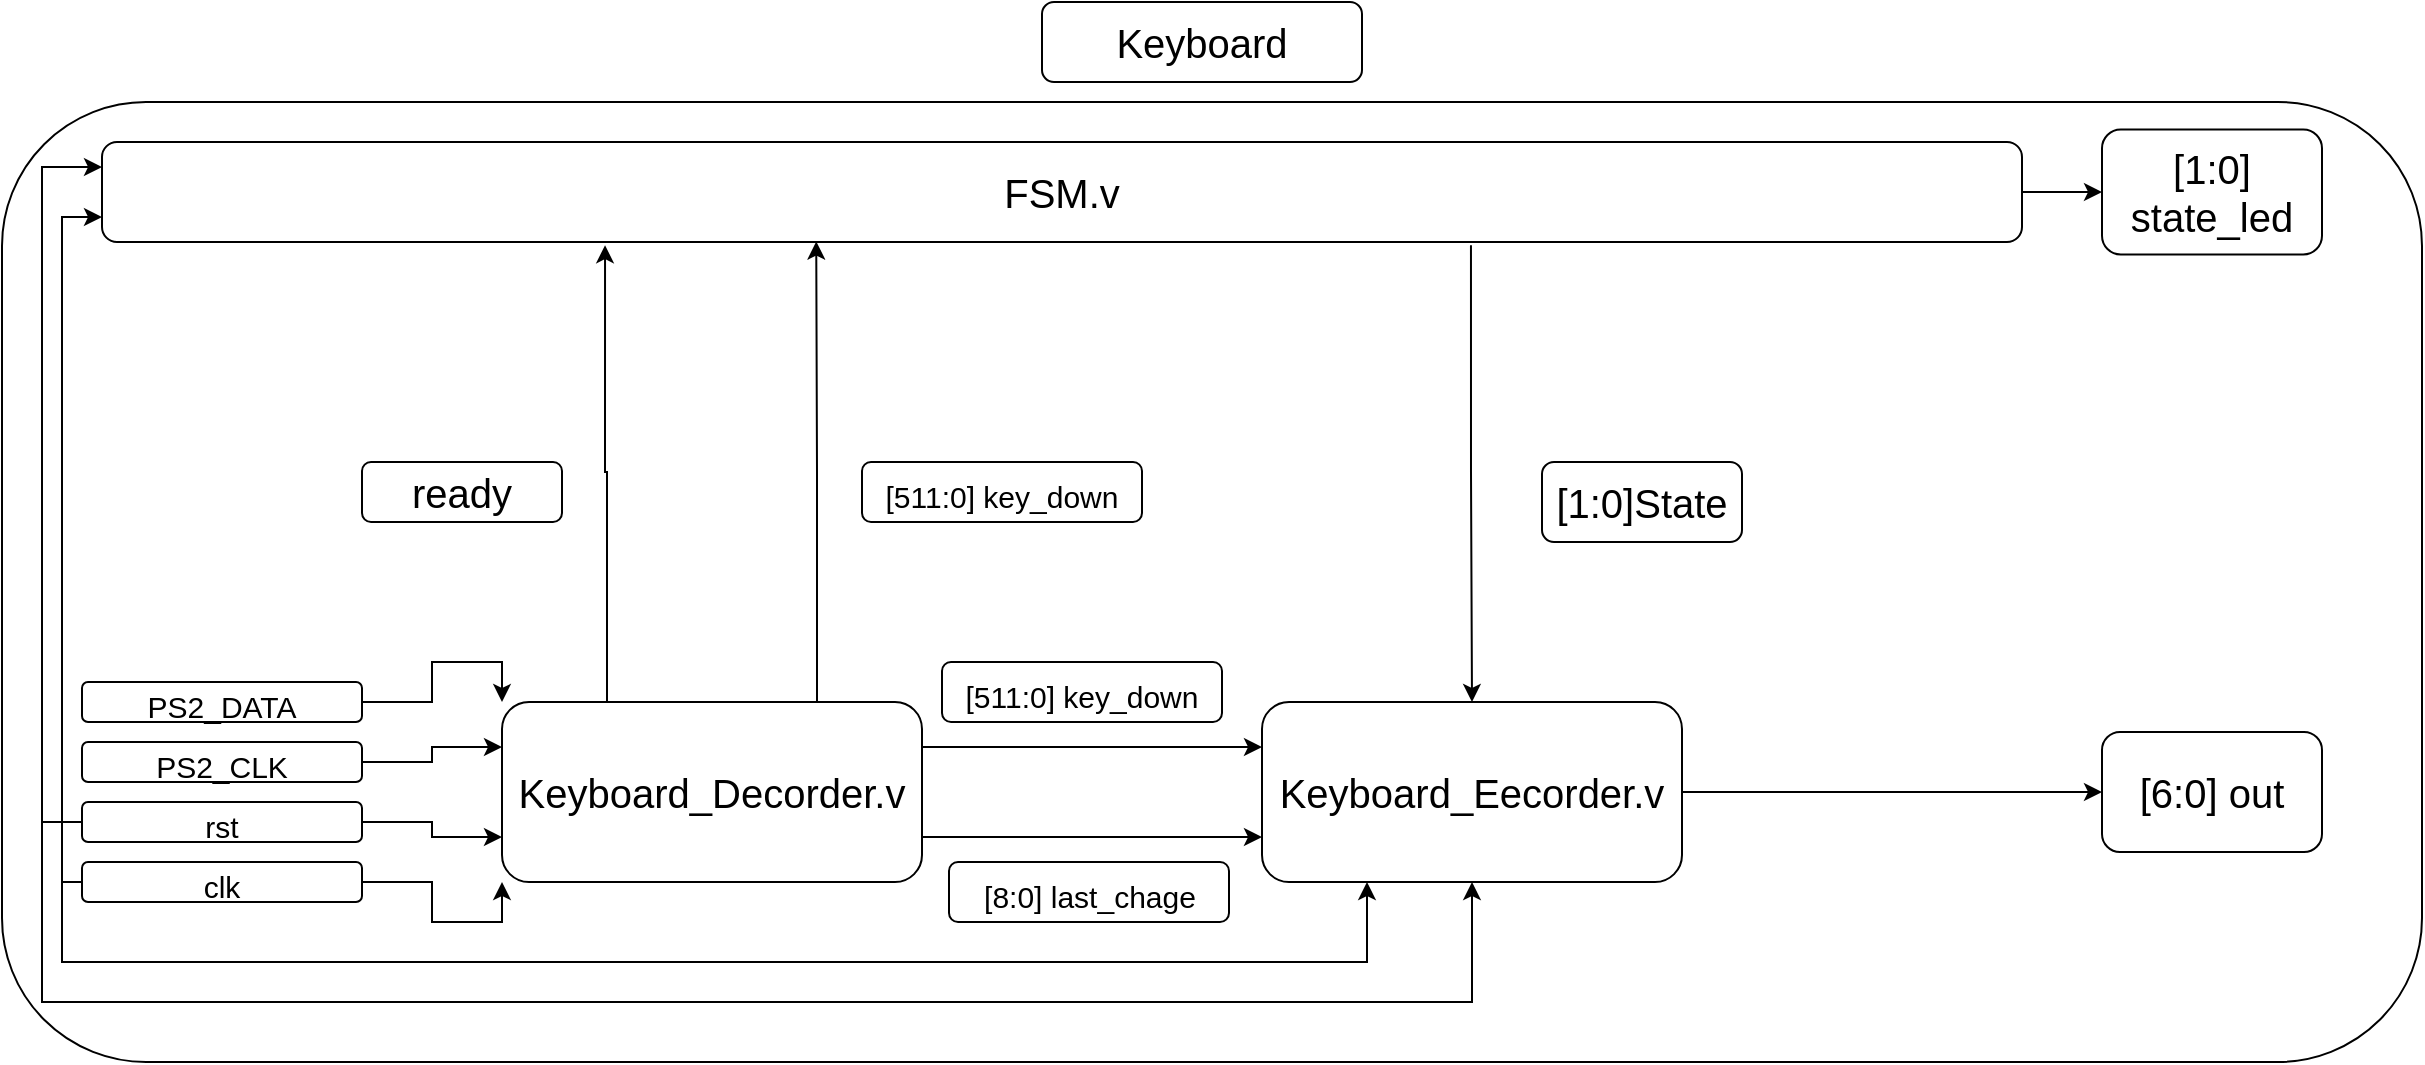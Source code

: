 <mxfile version="18.0.1" type="github">
  <diagram id="QZQpPddpmSzT3fzL9XTm" name="Page-1">
    <mxGraphModel dx="2243" dy="1780" grid="1" gridSize="10" guides="1" tooltips="1" connect="1" arrows="1" fold="1" page="1" pageScale="1" pageWidth="827" pageHeight="1169" math="0" shadow="0">
      <root>
        <mxCell id="0" />
        <mxCell id="1" parent="0" />
        <mxCell id="EQFlxWpcimwpdiXNzLMz-100" value="" style="rounded=1;whiteSpace=wrap;html=1;fontSize=20;" vertex="1" parent="1">
          <mxGeometry x="-130" y="-180" width="1210" height="480" as="geometry" />
        </mxCell>
        <mxCell id="EQFlxWpcimwpdiXNzLMz-2" style="edgeStyle=orthogonalEdgeStyle;rounded=0;orthogonalLoop=1;jettySize=auto;html=1;exitX=1;exitY=0.25;exitDx=0;exitDy=0;entryX=0;entryY=0.25;entryDx=0;entryDy=0;fontSize=20;" edge="1" parent="1" source="EQFlxWpcimwpdiXNzLMz-5" target="EQFlxWpcimwpdiXNzLMz-9">
          <mxGeometry relative="1" as="geometry" />
        </mxCell>
        <mxCell id="EQFlxWpcimwpdiXNzLMz-3" style="edgeStyle=orthogonalEdgeStyle;rounded=0;orthogonalLoop=1;jettySize=auto;html=1;exitX=1;exitY=0.75;exitDx=0;exitDy=0;entryX=0;entryY=0.75;entryDx=0;entryDy=0;fontSize=20;" edge="1" parent="1" source="EQFlxWpcimwpdiXNzLMz-5" target="EQFlxWpcimwpdiXNzLMz-9">
          <mxGeometry relative="1" as="geometry" />
        </mxCell>
        <mxCell id="EQFlxWpcimwpdiXNzLMz-97" style="edgeStyle=orthogonalEdgeStyle;rounded=0;orthogonalLoop=1;jettySize=auto;html=1;exitX=0.25;exitY=0;exitDx=0;exitDy=0;fontSize=20;entryX=0.262;entryY=1.032;entryDx=0;entryDy=0;entryPerimeter=0;" edge="1" parent="1" source="EQFlxWpcimwpdiXNzLMz-5" target="EQFlxWpcimwpdiXNzLMz-74">
          <mxGeometry relative="1" as="geometry">
            <mxPoint x="173" y="-120" as="targetPoint" />
          </mxGeometry>
        </mxCell>
        <mxCell id="EQFlxWpcimwpdiXNzLMz-99" style="edgeStyle=orthogonalEdgeStyle;rounded=0;orthogonalLoop=1;jettySize=auto;html=1;exitX=0.75;exitY=0;exitDx=0;exitDy=0;entryX=0.372;entryY=0.995;entryDx=0;entryDy=0;entryPerimeter=0;fontSize=20;" edge="1" parent="1" source="EQFlxWpcimwpdiXNzLMz-5" target="EQFlxWpcimwpdiXNzLMz-74">
          <mxGeometry relative="1" as="geometry" />
        </mxCell>
        <mxCell id="EQFlxWpcimwpdiXNzLMz-5" value="&lt;font style=&quot;font-size: 20px&quot;&gt;Keyboard_Decorder.v&lt;/font&gt;" style="rounded=1;whiteSpace=wrap;html=1;" vertex="1" parent="1">
          <mxGeometry x="120" y="120" width="210" height="90" as="geometry" />
        </mxCell>
        <mxCell id="EQFlxWpcimwpdiXNzLMz-88" value="" style="edgeStyle=orthogonalEdgeStyle;rounded=0;orthogonalLoop=1;jettySize=auto;html=1;" edge="1" parent="1" source="EQFlxWpcimwpdiXNzLMz-9" target="EQFlxWpcimwpdiXNzLMz-87">
          <mxGeometry relative="1" as="geometry" />
        </mxCell>
        <mxCell id="EQFlxWpcimwpdiXNzLMz-9" value="&lt;span style=&quot;font-size: 20px&quot;&gt;Keyboard_Eecorder.v&lt;/span&gt;" style="whiteSpace=wrap;html=1;rounded=1;" vertex="1" parent="1">
          <mxGeometry x="500" y="120" width="210" height="90" as="geometry" />
        </mxCell>
        <mxCell id="EQFlxWpcimwpdiXNzLMz-10" value="&lt;font style=&quot;font-size: 15px&quot;&gt;[511:0] key_down&lt;/font&gt;" style="rounded=1;whiteSpace=wrap;html=1;fontSize=20;" vertex="1" parent="1">
          <mxGeometry x="340" y="100" width="140" height="30" as="geometry" />
        </mxCell>
        <mxCell id="EQFlxWpcimwpdiXNzLMz-11" value="&lt;font style=&quot;font-size: 15px&quot;&gt;[8:0] last_chage&lt;/font&gt;" style="rounded=1;whiteSpace=wrap;html=1;fontSize=20;" vertex="1" parent="1">
          <mxGeometry x="343.5" y="200" width="140" height="30" as="geometry" />
        </mxCell>
        <mxCell id="EQFlxWpcimwpdiXNzLMz-12" style="edgeStyle=orthogonalEdgeStyle;rounded=0;orthogonalLoop=1;jettySize=auto;html=1;exitX=1;exitY=0.5;exitDx=0;exitDy=0;entryX=0;entryY=0;entryDx=0;entryDy=0;fontSize=15;" edge="1" parent="1" source="EQFlxWpcimwpdiXNzLMz-13" target="EQFlxWpcimwpdiXNzLMz-5">
          <mxGeometry relative="1" as="geometry" />
        </mxCell>
        <mxCell id="EQFlxWpcimwpdiXNzLMz-13" value="&lt;span style=&quot;font-size: 15px&quot;&gt;PS2_DATA&lt;/span&gt;" style="rounded=1;whiteSpace=wrap;html=1;fontSize=20;" vertex="1" parent="1">
          <mxGeometry x="-90" y="110" width="140" height="20" as="geometry" />
        </mxCell>
        <mxCell id="EQFlxWpcimwpdiXNzLMz-14" style="edgeStyle=orthogonalEdgeStyle;rounded=0;orthogonalLoop=1;jettySize=auto;html=1;exitX=1;exitY=0.5;exitDx=0;exitDy=0;entryX=0;entryY=0.25;entryDx=0;entryDy=0;fontSize=15;" edge="1" parent="1" source="EQFlxWpcimwpdiXNzLMz-15" target="EQFlxWpcimwpdiXNzLMz-5">
          <mxGeometry relative="1" as="geometry" />
        </mxCell>
        <mxCell id="EQFlxWpcimwpdiXNzLMz-15" value="&lt;span style=&quot;font-size: 15px&quot;&gt;PS2_CLK&lt;/span&gt;" style="rounded=1;whiteSpace=wrap;html=1;fontSize=20;" vertex="1" parent="1">
          <mxGeometry x="-90" y="140" width="140" height="20" as="geometry" />
        </mxCell>
        <mxCell id="EQFlxWpcimwpdiXNzLMz-16" style="edgeStyle=orthogonalEdgeStyle;rounded=0;orthogonalLoop=1;jettySize=auto;html=1;exitX=1;exitY=0.5;exitDx=0;exitDy=0;entryX=0;entryY=0.75;entryDx=0;entryDy=0;fontSize=15;" edge="1" parent="1" source="EQFlxWpcimwpdiXNzLMz-20" target="EQFlxWpcimwpdiXNzLMz-5">
          <mxGeometry relative="1" as="geometry" />
        </mxCell>
        <mxCell id="EQFlxWpcimwpdiXNzLMz-17" style="edgeStyle=orthogonalEdgeStyle;rounded=0;orthogonalLoop=1;jettySize=auto;html=1;exitX=0;exitY=0.5;exitDx=0;exitDy=0;entryX=0.5;entryY=1;entryDx=0;entryDy=0;fontSize=15;" edge="1" parent="1" source="EQFlxWpcimwpdiXNzLMz-20" target="EQFlxWpcimwpdiXNzLMz-9">
          <mxGeometry relative="1" as="geometry">
            <Array as="points">
              <mxPoint x="-110" y="180" />
              <mxPoint x="-110" y="270" />
              <mxPoint x="605" y="270" />
            </Array>
          </mxGeometry>
        </mxCell>
        <mxCell id="EQFlxWpcimwpdiXNzLMz-18" style="edgeStyle=orthogonalEdgeStyle;rounded=0;orthogonalLoop=1;jettySize=auto;html=1;exitX=0;exitY=0.5;exitDx=0;exitDy=0;entryX=0;entryY=0.25;entryDx=0;entryDy=0;fontSize=20;" edge="1" parent="1" source="EQFlxWpcimwpdiXNzLMz-20" target="EQFlxWpcimwpdiXNzLMz-74">
          <mxGeometry relative="1" as="geometry" />
        </mxCell>
        <mxCell id="EQFlxWpcimwpdiXNzLMz-20" value="&lt;span style=&quot;font-size: 15px&quot;&gt;rst&lt;/span&gt;" style="rounded=1;whiteSpace=wrap;html=1;fontSize=20;" vertex="1" parent="1">
          <mxGeometry x="-90" y="170" width="140" height="20" as="geometry" />
        </mxCell>
        <mxCell id="EQFlxWpcimwpdiXNzLMz-21" style="edgeStyle=orthogonalEdgeStyle;rounded=0;orthogonalLoop=1;jettySize=auto;html=1;exitX=1;exitY=0.5;exitDx=0;exitDy=0;entryX=0;entryY=1;entryDx=0;entryDy=0;fontSize=15;" edge="1" parent="1" source="EQFlxWpcimwpdiXNzLMz-25" target="EQFlxWpcimwpdiXNzLMz-5">
          <mxGeometry relative="1" as="geometry" />
        </mxCell>
        <mxCell id="EQFlxWpcimwpdiXNzLMz-22" style="edgeStyle=orthogonalEdgeStyle;rounded=0;orthogonalLoop=1;jettySize=auto;html=1;exitX=0;exitY=0.5;exitDx=0;exitDy=0;entryX=0.25;entryY=1;entryDx=0;entryDy=0;fontSize=15;" edge="1" parent="1" source="EQFlxWpcimwpdiXNzLMz-25" target="EQFlxWpcimwpdiXNzLMz-9">
          <mxGeometry relative="1" as="geometry">
            <Array as="points">
              <mxPoint x="-100" y="210" />
              <mxPoint x="-100" y="250" />
              <mxPoint x="553" y="250" />
            </Array>
          </mxGeometry>
        </mxCell>
        <mxCell id="EQFlxWpcimwpdiXNzLMz-23" style="edgeStyle=orthogonalEdgeStyle;rounded=0;orthogonalLoop=1;jettySize=auto;html=1;exitX=0;exitY=0.5;exitDx=0;exitDy=0;entryX=0;entryY=0.75;entryDx=0;entryDy=0;fontSize=20;" edge="1" parent="1" source="EQFlxWpcimwpdiXNzLMz-25" target="EQFlxWpcimwpdiXNzLMz-74">
          <mxGeometry relative="1" as="geometry">
            <Array as="points">
              <mxPoint x="-100" y="210" />
              <mxPoint x="-100" y="-122" />
            </Array>
          </mxGeometry>
        </mxCell>
        <mxCell id="EQFlxWpcimwpdiXNzLMz-25" value="&lt;span style=&quot;font-size: 15px&quot;&gt;clk&lt;/span&gt;" style="rounded=1;whiteSpace=wrap;html=1;fontSize=20;" vertex="1" parent="1">
          <mxGeometry x="-90" y="200" width="140" height="20" as="geometry" />
        </mxCell>
        <mxCell id="EQFlxWpcimwpdiXNzLMz-72" value="" style="edgeStyle=orthogonalEdgeStyle;rounded=0;orthogonalLoop=1;jettySize=auto;html=1;" edge="1" parent="1" source="EQFlxWpcimwpdiXNzLMz-74" target="EQFlxWpcimwpdiXNzLMz-85">
          <mxGeometry relative="1" as="geometry" />
        </mxCell>
        <mxCell id="EQFlxWpcimwpdiXNzLMz-94" style="edgeStyle=orthogonalEdgeStyle;rounded=0;orthogonalLoop=1;jettySize=auto;html=1;entryX=0.5;entryY=0;entryDx=0;entryDy=0;fontSize=20;exitX=0.713;exitY=1.032;exitDx=0;exitDy=0;exitPerimeter=0;" edge="1" parent="1" source="EQFlxWpcimwpdiXNzLMz-74" target="EQFlxWpcimwpdiXNzLMz-9">
          <mxGeometry relative="1" as="geometry">
            <mxPoint x="658" y="-110" as="sourcePoint" />
          </mxGeometry>
        </mxCell>
        <mxCell id="EQFlxWpcimwpdiXNzLMz-74" value="&lt;span style=&quot;font-size: 20px&quot;&gt;FSM.v&lt;/span&gt;" style="whiteSpace=wrap;html=1;rounded=1;" vertex="1" parent="1">
          <mxGeometry x="-80" y="-160" width="960" height="50" as="geometry" />
        </mxCell>
        <mxCell id="EQFlxWpcimwpdiXNzLMz-77" value="&lt;font style=&quot;font-size: 15px&quot;&gt;[511:0] key_down&lt;br&gt;&lt;/font&gt;" style="rounded=1;whiteSpace=wrap;html=1;fontSize=20;" vertex="1" parent="1">
          <mxGeometry x="300" width="140" height="30" as="geometry" />
        </mxCell>
        <mxCell id="EQFlxWpcimwpdiXNzLMz-78" value="&lt;font style=&quot;font-size: 20px&quot;&gt;Keyboard&lt;/font&gt;" style="whiteSpace=wrap;html=1;rounded=1;" vertex="1" parent="1">
          <mxGeometry x="390" y="-230" width="160" height="40" as="geometry" />
        </mxCell>
        <mxCell id="EQFlxWpcimwpdiXNzLMz-85" value="&lt;font style=&quot;font-size: 20px&quot;&gt;[1:0] state_led&lt;/font&gt;" style="whiteSpace=wrap;html=1;rounded=1;" vertex="1" parent="1">
          <mxGeometry x="920" y="-166.25" width="110" height="62.5" as="geometry" />
        </mxCell>
        <mxCell id="EQFlxWpcimwpdiXNzLMz-86" value="&lt;font style=&quot;font-size: 20px&quot;&gt;[1:0]State&lt;/font&gt;" style="whiteSpace=wrap;html=1;rounded=1;" vertex="1" parent="1">
          <mxGeometry x="640" width="100" height="40" as="geometry" />
        </mxCell>
        <mxCell id="EQFlxWpcimwpdiXNzLMz-87" value="&lt;font style=&quot;font-size: 20px;&quot;&gt;[6:0] out&lt;/font&gt;" style="whiteSpace=wrap;html=1;rounded=1;" vertex="1" parent="1">
          <mxGeometry x="920" y="135" width="110" height="60" as="geometry" />
        </mxCell>
        <mxCell id="EQFlxWpcimwpdiXNzLMz-98" value="&lt;font style=&quot;font-size: 20px&quot;&gt;ready&lt;/font&gt;" style="whiteSpace=wrap;html=1;rounded=1;" vertex="1" parent="1">
          <mxGeometry x="50" width="100" height="30" as="geometry" />
        </mxCell>
      </root>
    </mxGraphModel>
  </diagram>
</mxfile>
